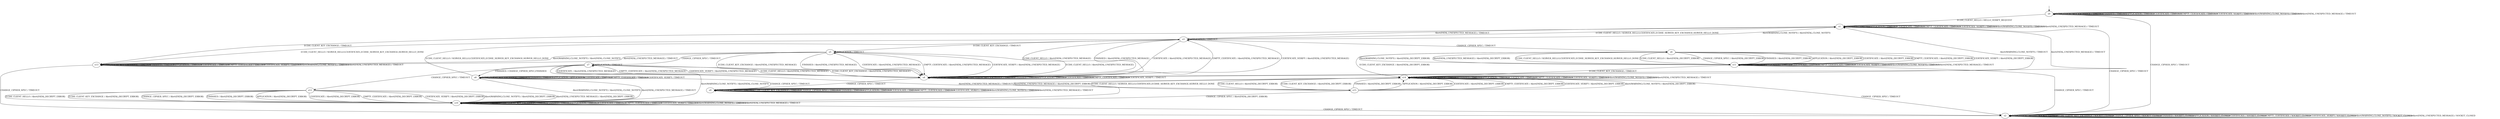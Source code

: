 digraph h4 {
s0 [label="s0"];
s1 [label="s1"];
s2 [label="s2"];
s3 [label="s3"];
s13 [label="s13"];
s4 [label="s4"];
s5 [label="s5"];
s6 [label="s6"];
s7 [label="s7"];
s9 [label="s9"];
s11 [label="s11"];
s14 [label="s14"];
s8 [label="s8"];
s10 [label="s10"];
s12 [label="s12"];
s15 [label="s15"];
s0 -> s1 [label="ECDH_CLIENT_HELLO / HELLO_VERIFY_REQUEST"];
s0 -> s0 [label="ECDH_CLIENT_KEY_EXCHANGE / TIMEOUT"];
s0 -> s2 [label="CHANGE_CIPHER_SPEC / TIMEOUT"];
s0 -> s0 [label="FINISHED / TIMEOUT"];
s0 -> s0 [label="APPLICATION / TIMEOUT"];
s0 -> s0 [label="CERTIFICATE / TIMEOUT"];
s0 -> s0 [label="EMPTY_CERTIFICATE / TIMEOUT"];
s0 -> s0 [label="CERTIFICATE_VERIFY / TIMEOUT"];
s0 -> s0 [label="Alert(WARNING,CLOSE_NOTIFY) / TIMEOUT"];
s0 -> s0 [label="Alert(FATAL,UNEXPECTED_MESSAGE) / TIMEOUT"];
s1 -> s3 [label="ECDH_CLIENT_HELLO / SERVER_HELLO,CERTIFICATE,ECDHE_SERVER_KEY_EXCHANGE,SERVER_HELLO_DONE"];
s1 -> s13 [label="ECDH_CLIENT_KEY_EXCHANGE / TIMEOUT"];
s1 -> s2 [label="CHANGE_CIPHER_SPEC / TIMEOUT"];
s1 -> s1 [label="FINISHED / TIMEOUT"];
s1 -> s1 [label="APPLICATION / TIMEOUT"];
s1 -> s1 [label="CERTIFICATE / TIMEOUT"];
s1 -> s1 [label="EMPTY_CERTIFICATE / TIMEOUT"];
s1 -> s1 [label="CERTIFICATE_VERIFY / TIMEOUT"];
s1 -> s1 [label="Alert(WARNING,CLOSE_NOTIFY) / TIMEOUT"];
s1 -> s1 [label="Alert(FATAL,UNEXPECTED_MESSAGE) / TIMEOUT"];
s2 -> s2 [label="ECDH_CLIENT_HELLO / SOCKET_CLOSED"];
s2 -> s2 [label="ECDH_CLIENT_KEY_EXCHANGE / SOCKET_CLOSED"];
s2 -> s2 [label="CHANGE_CIPHER_SPEC / SOCKET_CLOSED"];
s2 -> s2 [label="FINISHED / SOCKET_CLOSED"];
s2 -> s2 [label="APPLICATION / SOCKET_CLOSED"];
s2 -> s2 [label="CERTIFICATE / SOCKET_CLOSED"];
s2 -> s2 [label="EMPTY_CERTIFICATE / SOCKET_CLOSED"];
s2 -> s2 [label="CERTIFICATE_VERIFY / SOCKET_CLOSED"];
s2 -> s2 [label="Alert(WARNING,CLOSE_NOTIFY) / SOCKET_CLOSED"];
s2 -> s2 [label="Alert(FATAL,UNEXPECTED_MESSAGE) / SOCKET_CLOSED"];
s3 -> s4 [label="ECDH_CLIENT_HELLO / Alert(FATAL,UNEXPECTED_MESSAGE)"];
s3 -> s5 [label="ECDH_CLIENT_KEY_EXCHANGE / TIMEOUT"];
s3 -> s6 [label="CHANGE_CIPHER_SPEC / TIMEOUT"];
s3 -> s4 [label="FINISHED / Alert(FATAL,UNEXPECTED_MESSAGE)"];
s3 -> s3 [label="APPLICATION / TIMEOUT"];
s3 -> s4 [label="CERTIFICATE / Alert(FATAL,UNEXPECTED_MESSAGE)"];
s3 -> s4 [label="EMPTY_CERTIFICATE / Alert(FATAL,UNEXPECTED_MESSAGE)"];
s3 -> s4 [label="CERTIFICATE_VERIFY / Alert(FATAL,UNEXPECTED_MESSAGE)"];
s3 -> s1 [label="Alert(WARNING,CLOSE_NOTIFY) / Alert(FATAL,CLOSE_NOTIFY)"];
s3 -> s1 [label="Alert(FATAL,UNEXPECTED_MESSAGE) / TIMEOUT"];
s13 -> s3 [label="ECDH_CLIENT_HELLO / SERVER_HELLO,CERTIFICATE,ECDHE_SERVER_KEY_EXCHANGE,SERVER_HELLO_DONE"];
s13 -> s13 [label="ECDH_CLIENT_KEY_EXCHANGE / TIMEOUT"];
s13 -> s2 [label="CHANGE_CIPHER_SPEC / TIMEOUT"];
s13 -> s13 [label="FINISHED / TIMEOUT"];
s13 -> s13 [label="APPLICATION / TIMEOUT"];
s13 -> s13 [label="CERTIFICATE / TIMEOUT"];
s13 -> s13 [label="EMPTY_CERTIFICATE / TIMEOUT"];
s13 -> s13 [label="CERTIFICATE_VERIFY / TIMEOUT"];
s13 -> s13 [label="Alert(WARNING,CLOSE_NOTIFY) / TIMEOUT"];
s13 -> s13 [label="Alert(FATAL,UNEXPECTED_MESSAGE) / TIMEOUT"];
s4 -> s4 [label="ECDH_CLIENT_HELLO / TIMEOUT"];
s4 -> s4 [label="ECDH_CLIENT_KEY_EXCHANGE / TIMEOUT"];
s4 -> s9 [label="CHANGE_CIPHER_SPEC / TIMEOUT"];
s4 -> s4 [label="FINISHED / TIMEOUT"];
s4 -> s4 [label="APPLICATION / TIMEOUT"];
s4 -> s4 [label="CERTIFICATE / TIMEOUT"];
s4 -> s4 [label="EMPTY_CERTIFICATE / TIMEOUT"];
s4 -> s4 [label="CERTIFICATE_VERIFY / TIMEOUT"];
s4 -> s1 [label="Alert(WARNING,CLOSE_NOTIFY) / TIMEOUT"];
s4 -> s1 [label="Alert(FATAL,UNEXPECTED_MESSAGE) / TIMEOUT"];
s5 -> s4 [label="ECDH_CLIENT_HELLO / Alert(FATAL,UNEXPECTED_MESSAGE)"];
s5 -> s4 [label="ECDH_CLIENT_KEY_EXCHANGE / Alert(FATAL,UNEXPECTED_MESSAGE)"];
s5 -> s7 [label="CHANGE_CIPHER_SPEC / TIMEOUT"];
s5 -> s4 [label="FINISHED / Alert(FATAL,UNEXPECTED_MESSAGE)"];
s5 -> s5 [label="APPLICATION / TIMEOUT"];
s5 -> s4 [label="CERTIFICATE / Alert(FATAL,UNEXPECTED_MESSAGE)"];
s5 -> s4 [label="EMPTY_CERTIFICATE / Alert(FATAL,UNEXPECTED_MESSAGE)"];
s5 -> s4 [label="CERTIFICATE_VERIFY / Alert(FATAL,UNEXPECTED_MESSAGE)"];
s5 -> s13 [label="Alert(WARNING,CLOSE_NOTIFY) / Alert(FATAL,CLOSE_NOTIFY)"];
s5 -> s13 [label="Alert(FATAL,UNEXPECTED_MESSAGE) / TIMEOUT"];
s6 -> s11 [label="ECDH_CLIENT_HELLO / Alert(FATAL,DECRYPT_ERROR)"];
s6 -> s14 [label="ECDH_CLIENT_KEY_EXCHANGE / Alert(FATAL,DECRYPT_ERROR)"];
s6 -> s11 [label="CHANGE_CIPHER_SPEC / Alert(FATAL,DECRYPT_ERROR)"];
s6 -> s11 [label="FINISHED / Alert(FATAL,DECRYPT_ERROR)"];
s6 -> s11 [label="APPLICATION / Alert(FATAL,DECRYPT_ERROR)"];
s6 -> s11 [label="CERTIFICATE / Alert(FATAL,DECRYPT_ERROR)"];
s6 -> s11 [label="EMPTY_CERTIFICATE / Alert(FATAL,DECRYPT_ERROR)"];
s6 -> s11 [label="CERTIFICATE_VERIFY / Alert(FATAL,DECRYPT_ERROR)"];
s6 -> s11 [label="Alert(WARNING,CLOSE_NOTIFY) / Alert(FATAL,DECRYPT_ERROR)"];
s6 -> s11 [label="Alert(FATAL,UNEXPECTED_MESSAGE) / Alert(FATAL,DECRYPT_ERROR)"];
s7 -> s4 [label="ECDH_CLIENT_HELLO / Alert(FATAL,UNEXPECTED_MESSAGE)"];
s7 -> s4 [label="ECDH_CLIENT_KEY_EXCHANGE / Alert(FATAL,UNEXPECTED_MESSAGE)"];
s7 -> s12 [label="CHANGE_CIPHER_SPEC / TIMEOUT"];
s7 -> s8 [label="FINISHED / CHANGE_CIPHER_SPEC,FINISHED"];
s7 -> s7 [label="APPLICATION / TIMEOUT"];
s7 -> s4 [label="CERTIFICATE / Alert(FATAL,UNEXPECTED_MESSAGE)"];
s7 -> s4 [label="EMPTY_CERTIFICATE / Alert(FATAL,UNEXPECTED_MESSAGE)"];
s7 -> s4 [label="CERTIFICATE_VERIFY / Alert(FATAL,UNEXPECTED_MESSAGE)"];
s7 -> s10 [label="Alert(WARNING,CLOSE_NOTIFY) / Alert(FATAL,CLOSE_NOTIFY)"];
s7 -> s10 [label="Alert(FATAL,UNEXPECTED_MESSAGE) / TIMEOUT"];
s9 -> s9 [label="ECDH_CLIENT_HELLO / TIMEOUT"];
s9 -> s9 [label="ECDH_CLIENT_KEY_EXCHANGE / TIMEOUT"];
s9 -> s9 [label="CHANGE_CIPHER_SPEC / TIMEOUT"];
s9 -> s9 [label="FINISHED / TIMEOUT"];
s9 -> s9 [label="APPLICATION / TIMEOUT"];
s9 -> s9 [label="CERTIFICATE / TIMEOUT"];
s9 -> s9 [label="EMPTY_CERTIFICATE / TIMEOUT"];
s9 -> s9 [label="CERTIFICATE_VERIFY / TIMEOUT"];
s9 -> s9 [label="Alert(WARNING,CLOSE_NOTIFY) / TIMEOUT"];
s9 -> s9 [label="Alert(FATAL,UNEXPECTED_MESSAGE) / TIMEOUT"];
s11 -> s6 [label="ECDH_CLIENT_HELLO / SERVER_HELLO,CERTIFICATE,ECDHE_SERVER_KEY_EXCHANGE,SERVER_HELLO_DONE"];
s11 -> s14 [label="ECDH_CLIENT_KEY_EXCHANGE / TIMEOUT"];
s11 -> s2 [label="CHANGE_CIPHER_SPEC / TIMEOUT"];
s11 -> s11 [label="FINISHED / TIMEOUT"];
s11 -> s11 [label="APPLICATION / TIMEOUT"];
s11 -> s11 [label="CERTIFICATE / TIMEOUT"];
s11 -> s11 [label="EMPTY_CERTIFICATE / TIMEOUT"];
s11 -> s11 [label="CERTIFICATE_VERIFY / TIMEOUT"];
s11 -> s11 [label="Alert(WARNING,CLOSE_NOTIFY) / TIMEOUT"];
s11 -> s11 [label="Alert(FATAL,UNEXPECTED_MESSAGE) / TIMEOUT"];
s14 -> s15 [label="ECDH_CLIENT_HELLO / SERVER_HELLO,CERTIFICATE,ECDHE_SERVER_KEY_EXCHANGE,SERVER_HELLO_DONE"];
s14 -> s14 [label="ECDH_CLIENT_KEY_EXCHANGE / TIMEOUT"];
s14 -> s2 [label="CHANGE_CIPHER_SPEC / TIMEOUT"];
s14 -> s14 [label="FINISHED / TIMEOUT"];
s14 -> s14 [label="APPLICATION / TIMEOUT"];
s14 -> s14 [label="CERTIFICATE / TIMEOUT"];
s14 -> s14 [label="EMPTY_CERTIFICATE / TIMEOUT"];
s14 -> s14 [label="CERTIFICATE_VERIFY / TIMEOUT"];
s14 -> s14 [label="Alert(WARNING,CLOSE_NOTIFY) / TIMEOUT"];
s14 -> s14 [label="Alert(FATAL,UNEXPECTED_MESSAGE) / TIMEOUT"];
s8 -> s3 [label="ECDH_CLIENT_HELLO / SERVER_HELLO,CERTIFICATE,ECDHE_SERVER_KEY_EXCHANGE,SERVER_HELLO_DONE"];
s8 -> s8 [label="ECDH_CLIENT_KEY_EXCHANGE / TIMEOUT"];
s8 -> s9 [label="CHANGE_CIPHER_SPEC / TIMEOUT"];
s8 -> s8 [label="FINISHED / TIMEOUT"];
s8 -> s8 [label="APPLICATION / APPLICATION"];
s8 -> s8 [label="CERTIFICATE / TIMEOUT"];
s8 -> s8 [label="EMPTY_CERTIFICATE / TIMEOUT"];
s8 -> s8 [label="CERTIFICATE_VERIFY / TIMEOUT"];
s8 -> s10 [label="Alert(WARNING,CLOSE_NOTIFY) / Alert(FATAL,CLOSE_NOTIFY)"];
s8 -> s10 [label="Alert(FATAL,UNEXPECTED_MESSAGE) / TIMEOUT"];
s10 -> s10 [label="ECDH_CLIENT_HELLO / TIMEOUT"];
s10 -> s10 [label="ECDH_CLIENT_KEY_EXCHANGE / TIMEOUT"];
s10 -> s2 [label="CHANGE_CIPHER_SPEC / TIMEOUT"];
s10 -> s10 [label="FINISHED / TIMEOUT"];
s10 -> s10 [label="APPLICATION / TIMEOUT"];
s10 -> s10 [label="CERTIFICATE / TIMEOUT"];
s10 -> s10 [label="EMPTY_CERTIFICATE / TIMEOUT"];
s10 -> s10 [label="CERTIFICATE_VERIFY / TIMEOUT"];
s10 -> s10 [label="Alert(WARNING,CLOSE_NOTIFY) / TIMEOUT"];
s10 -> s10 [label="Alert(FATAL,UNEXPECTED_MESSAGE) / TIMEOUT"];
s12 -> s10 [label="ECDH_CLIENT_HELLO / Alert(FATAL,DECRYPT_ERROR)"];
s12 -> s10 [label="ECDH_CLIENT_KEY_EXCHANGE / Alert(FATAL,DECRYPT_ERROR)"];
s12 -> s10 [label="CHANGE_CIPHER_SPEC / Alert(FATAL,DECRYPT_ERROR)"];
s12 -> s10 [label="FINISHED / Alert(FATAL,DECRYPT_ERROR)"];
s12 -> s10 [label="APPLICATION / Alert(FATAL,DECRYPT_ERROR)"];
s12 -> s10 [label="CERTIFICATE / Alert(FATAL,DECRYPT_ERROR)"];
s12 -> s10 [label="EMPTY_CERTIFICATE / Alert(FATAL,DECRYPT_ERROR)"];
s12 -> s10 [label="CERTIFICATE_VERIFY / Alert(FATAL,DECRYPT_ERROR)"];
s12 -> s10 [label="Alert(WARNING,CLOSE_NOTIFY) / Alert(FATAL,DECRYPT_ERROR)"];
s12 -> s10 [label="Alert(FATAL,UNEXPECTED_MESSAGE) / Alert(FATAL,DECRYPT_ERROR)"];
s15 -> s14 [label="ECDH_CLIENT_HELLO / Alert(FATAL,DECRYPT_ERROR)"];
s15 -> s14 [label="ECDH_CLIENT_KEY_EXCHANGE / Alert(FATAL,DECRYPT_ERROR)"];
s15 -> s10 [label="CHANGE_CIPHER_SPEC / Alert(FATAL,DECRYPT_ERROR)"];
s15 -> s14 [label="FINISHED / Alert(FATAL,DECRYPT_ERROR)"];
s15 -> s14 [label="APPLICATION / Alert(FATAL,DECRYPT_ERROR)"];
s15 -> s14 [label="CERTIFICATE / Alert(FATAL,DECRYPT_ERROR)"];
s15 -> s14 [label="EMPTY_CERTIFICATE / Alert(FATAL,DECRYPT_ERROR)"];
s15 -> s14 [label="CERTIFICATE_VERIFY / Alert(FATAL,DECRYPT_ERROR)"];
s15 -> s14 [label="Alert(WARNING,CLOSE_NOTIFY) / Alert(FATAL,DECRYPT_ERROR)"];
s15 -> s14 [label="Alert(FATAL,UNEXPECTED_MESSAGE) / Alert(FATAL,DECRYPT_ERROR)"];
__start0 [shape=none, label=""];
__start0 -> s0 [label=""];
}
